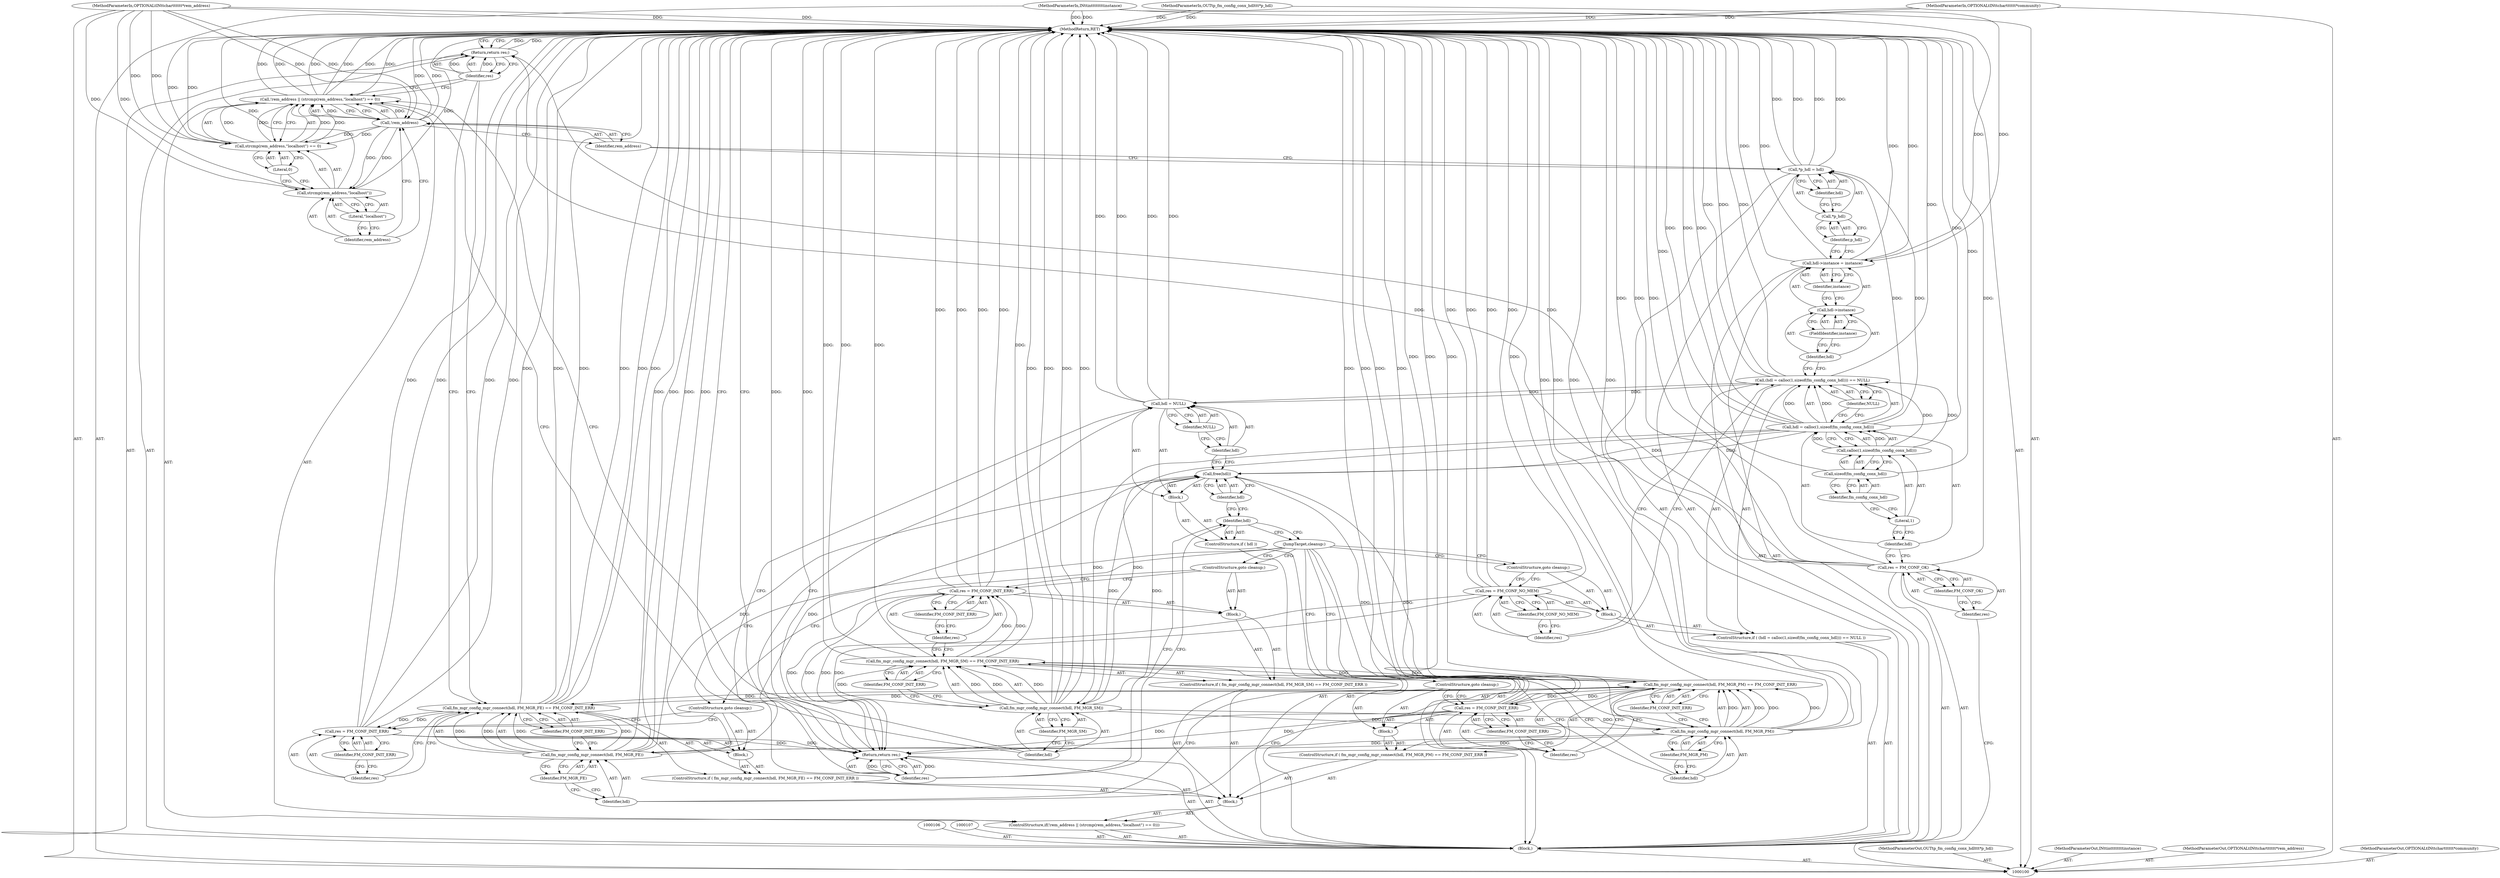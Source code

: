 digraph "1_opa-ff_c5759e7b76f5bf844be6c6641cc1b356bbc83869_2" {
"1000190" [label="(MethodReturn,RET)"];
"1000108" [label="(Call,res = FM_CONF_OK)"];
"1000109" [label="(Identifier,res)"];
"1000110" [label="(Identifier,FM_CONF_OK)"];
"1000111" [label="(ControlStructure,if ( (hdl = calloc(1,sizeof(fm_config_conx_hdl))) == NULL ))"];
"1000115" [label="(Call,calloc(1,sizeof(fm_config_conx_hdl)))"];
"1000116" [label="(Literal,1)"];
"1000117" [label="(Call,sizeof(fm_config_conx_hdl))"];
"1000118" [label="(Identifier,fm_config_conx_hdl)"];
"1000119" [label="(Identifier,NULL)"];
"1000112" [label="(Call,(hdl = calloc(1,sizeof(fm_config_conx_hdl))) == NULL)"];
"1000113" [label="(Call,hdl = calloc(1,sizeof(fm_config_conx_hdl)))"];
"1000114" [label="(Identifier,hdl)"];
"1000120" [label="(Block,)"];
"1000121" [label="(Call,res = FM_CONF_NO_MEM)"];
"1000122" [label="(Identifier,res)"];
"1000123" [label="(Identifier,FM_CONF_NO_MEM)"];
"1000124" [label="(ControlStructure,goto cleanup;)"];
"1000125" [label="(Call,hdl->instance = instance)"];
"1000126" [label="(Call,hdl->instance)"];
"1000127" [label="(Identifier,hdl)"];
"1000129" [label="(Identifier,instance)"];
"1000128" [label="(FieldIdentifier,instance)"];
"1000130" [label="(Call,*p_hdl = hdl)"];
"1000131" [label="(Call,*p_hdl)"];
"1000133" [label="(Identifier,hdl)"];
"1000132" [label="(Identifier,p_hdl)"];
"1000134" [label="(ControlStructure,if(!rem_address || (strcmp(rem_address,\"localhost\") == 0)))"];
"1000138" [label="(Call,strcmp(rem_address,\"localhost\") == 0)"];
"1000139" [label="(Call,strcmp(rem_address,\"localhost\"))"];
"1000140" [label="(Identifier,rem_address)"];
"1000135" [label="(Call,!rem_address || (strcmp(rem_address,\"localhost\") == 0))"];
"1000136" [label="(Call,!rem_address)"];
"1000141" [label="(Literal,\"localhost\")"];
"1000137" [label="(Identifier,rem_address)"];
"1000142" [label="(Literal,0)"];
"1000143" [label="(Block,)"];
"1000144" [label="(ControlStructure,if ( fm_mgr_config_mgr_connect(hdl, FM_MGR_SM) == FM_CONF_INIT_ERR ))"];
"1000147" [label="(Identifier,hdl)"];
"1000148" [label="(Identifier,FM_MGR_SM)"];
"1000149" [label="(Identifier,FM_CONF_INIT_ERR)"];
"1000145" [label="(Call,fm_mgr_config_mgr_connect(hdl, FM_MGR_SM) == FM_CONF_INIT_ERR)"];
"1000146" [label="(Call,fm_mgr_config_mgr_connect(hdl, FM_MGR_SM))"];
"1000150" [label="(Block,)"];
"1000151" [label="(Call,res = FM_CONF_INIT_ERR)"];
"1000152" [label="(Identifier,res)"];
"1000153" [label="(Identifier,FM_CONF_INIT_ERR)"];
"1000154" [label="(ControlStructure,goto cleanup;)"];
"1000101" [label="(MethodParameterIn,OUT\tp_fm_config_conx_hdlt\t\t*p_hdl)"];
"1000252" [label="(MethodParameterOut,OUT\tp_fm_config_conx_hdlt\t\t*p_hdl)"];
"1000155" [label="(ControlStructure,if ( fm_mgr_config_mgr_connect(hdl, FM_MGR_PM) == FM_CONF_INIT_ERR ))"];
"1000158" [label="(Identifier,hdl)"];
"1000159" [label="(Identifier,FM_MGR_PM)"];
"1000160" [label="(Identifier,FM_CONF_INIT_ERR)"];
"1000156" [label="(Call,fm_mgr_config_mgr_connect(hdl, FM_MGR_PM) == FM_CONF_INIT_ERR)"];
"1000157" [label="(Call,fm_mgr_config_mgr_connect(hdl, FM_MGR_PM))"];
"1000161" [label="(Block,)"];
"1000162" [label="(Call,res = FM_CONF_INIT_ERR)"];
"1000163" [label="(Identifier,res)"];
"1000164" [label="(Identifier,FM_CONF_INIT_ERR)"];
"1000165" [label="(ControlStructure,goto cleanup;)"];
"1000166" [label="(ControlStructure,if ( fm_mgr_config_mgr_connect(hdl, FM_MGR_FE) == FM_CONF_INIT_ERR ))"];
"1000169" [label="(Identifier,hdl)"];
"1000170" [label="(Identifier,FM_MGR_FE)"];
"1000171" [label="(Identifier,FM_CONF_INIT_ERR)"];
"1000167" [label="(Call,fm_mgr_config_mgr_connect(hdl, FM_MGR_FE) == FM_CONF_INIT_ERR)"];
"1000168" [label="(Call,fm_mgr_config_mgr_connect(hdl, FM_MGR_FE))"];
"1000172" [label="(Block,)"];
"1000173" [label="(Call,res = FM_CONF_INIT_ERR)"];
"1000174" [label="(Identifier,res)"];
"1000175" [label="(Identifier,FM_CONF_INIT_ERR)"];
"1000102" [label="(MethodParameterIn,IN\t\tint\t\t\t\t\t\t\tinstance)"];
"1000253" [label="(MethodParameterOut,IN\t\tint\t\t\t\t\t\t\tinstance)"];
"1000176" [label="(ControlStructure,goto cleanup;)"];
"1000177" [label="(Return,return res;)"];
"1000178" [label="(Identifier,res)"];
"1000179" [label="(JumpTarget,cleanup:)"];
"1000180" [label="(ControlStructure,if ( hdl ))"];
"1000182" [label="(Block,)"];
"1000181" [label="(Identifier,hdl)"];
"1000183" [label="(Call,free(hdl))"];
"1000184" [label="(Identifier,hdl)"];
"1000185" [label="(Call,hdl = NULL)"];
"1000186" [label="(Identifier,hdl)"];
"1000187" [label="(Identifier,NULL)"];
"1000103" [label="(MethodParameterIn,OPTIONAL\tIN\t\tchar\t\t\t\t\t\t*rem_address)"];
"1000254" [label="(MethodParameterOut,OPTIONAL\tIN\t\tchar\t\t\t\t\t\t*rem_address)"];
"1000188" [label="(Return,return res;)"];
"1000189" [label="(Identifier,res)"];
"1000104" [label="(MethodParameterIn,OPTIONAL\tIN\t\tchar\t\t\t\t\t\t*community)"];
"1000255" [label="(MethodParameterOut,OPTIONAL\tIN\t\tchar\t\t\t\t\t\t*community)"];
"1000105" [label="(Block,)"];
"1000190" -> "1000100"  [label="AST: "];
"1000190" -> "1000177"  [label="CFG: "];
"1000190" -> "1000188"  [label="CFG: "];
"1000188" -> "1000190"  [label="DDG: "];
"1000177" -> "1000190"  [label="DDG: "];
"1000185" -> "1000190"  [label="DDG: "];
"1000185" -> "1000190"  [label="DDG: "];
"1000168" -> "1000190"  [label="DDG: "];
"1000168" -> "1000190"  [label="DDG: "];
"1000156" -> "1000190"  [label="DDG: "];
"1000156" -> "1000190"  [label="DDG: "];
"1000104" -> "1000190"  [label="DDG: "];
"1000113" -> "1000190"  [label="DDG: "];
"1000113" -> "1000190"  [label="DDG: "];
"1000146" -> "1000190"  [label="DDG: "];
"1000146" -> "1000190"  [label="DDG: "];
"1000151" -> "1000190"  [label="DDG: "];
"1000151" -> "1000190"  [label="DDG: "];
"1000117" -> "1000190"  [label="DDG: "];
"1000112" -> "1000190"  [label="DDG: "];
"1000112" -> "1000190"  [label="DDG: "];
"1000130" -> "1000190"  [label="DDG: "];
"1000130" -> "1000190"  [label="DDG: "];
"1000157" -> "1000190"  [label="DDG: "];
"1000157" -> "1000190"  [label="DDG: "];
"1000167" -> "1000190"  [label="DDG: "];
"1000167" -> "1000190"  [label="DDG: "];
"1000167" -> "1000190"  [label="DDG: "];
"1000162" -> "1000190"  [label="DDG: "];
"1000162" -> "1000190"  [label="DDG: "];
"1000125" -> "1000190"  [label="DDG: "];
"1000125" -> "1000190"  [label="DDG: "];
"1000121" -> "1000190"  [label="DDG: "];
"1000121" -> "1000190"  [label="DDG: "];
"1000138" -> "1000190"  [label="DDG: "];
"1000139" -> "1000190"  [label="DDG: "];
"1000103" -> "1000190"  [label="DDG: "];
"1000102" -> "1000190"  [label="DDG: "];
"1000135" -> "1000190"  [label="DDG: "];
"1000135" -> "1000190"  [label="DDG: "];
"1000135" -> "1000190"  [label="DDG: "];
"1000101" -> "1000190"  [label="DDG: "];
"1000108" -> "1000190"  [label="DDG: "];
"1000108" -> "1000190"  [label="DDG: "];
"1000145" -> "1000190"  [label="DDG: "];
"1000145" -> "1000190"  [label="DDG: "];
"1000173" -> "1000190"  [label="DDG: "];
"1000173" -> "1000190"  [label="DDG: "];
"1000136" -> "1000190"  [label="DDG: "];
"1000108" -> "1000105"  [label="AST: "];
"1000108" -> "1000110"  [label="CFG: "];
"1000109" -> "1000108"  [label="AST: "];
"1000110" -> "1000108"  [label="AST: "];
"1000114" -> "1000108"  [label="CFG: "];
"1000108" -> "1000190"  [label="DDG: "];
"1000108" -> "1000190"  [label="DDG: "];
"1000108" -> "1000177"  [label="DDG: "];
"1000109" -> "1000108"  [label="AST: "];
"1000109" -> "1000100"  [label="CFG: "];
"1000110" -> "1000109"  [label="CFG: "];
"1000110" -> "1000108"  [label="AST: "];
"1000110" -> "1000109"  [label="CFG: "];
"1000108" -> "1000110"  [label="CFG: "];
"1000111" -> "1000105"  [label="AST: "];
"1000112" -> "1000111"  [label="AST: "];
"1000120" -> "1000111"  [label="AST: "];
"1000115" -> "1000113"  [label="AST: "];
"1000115" -> "1000117"  [label="CFG: "];
"1000116" -> "1000115"  [label="AST: "];
"1000117" -> "1000115"  [label="AST: "];
"1000113" -> "1000115"  [label="CFG: "];
"1000115" -> "1000112"  [label="DDG: "];
"1000115" -> "1000113"  [label="DDG: "];
"1000116" -> "1000115"  [label="AST: "];
"1000116" -> "1000114"  [label="CFG: "];
"1000118" -> "1000116"  [label="CFG: "];
"1000117" -> "1000115"  [label="AST: "];
"1000117" -> "1000118"  [label="CFG: "];
"1000118" -> "1000117"  [label="AST: "];
"1000115" -> "1000117"  [label="CFG: "];
"1000117" -> "1000190"  [label="DDG: "];
"1000118" -> "1000117"  [label="AST: "];
"1000118" -> "1000116"  [label="CFG: "];
"1000117" -> "1000118"  [label="CFG: "];
"1000119" -> "1000112"  [label="AST: "];
"1000119" -> "1000113"  [label="CFG: "];
"1000112" -> "1000119"  [label="CFG: "];
"1000112" -> "1000111"  [label="AST: "];
"1000112" -> "1000119"  [label="CFG: "];
"1000113" -> "1000112"  [label="AST: "];
"1000119" -> "1000112"  [label="AST: "];
"1000122" -> "1000112"  [label="CFG: "];
"1000127" -> "1000112"  [label="CFG: "];
"1000112" -> "1000190"  [label="DDG: "];
"1000112" -> "1000190"  [label="DDG: "];
"1000113" -> "1000112"  [label="DDG: "];
"1000115" -> "1000112"  [label="DDG: "];
"1000112" -> "1000185"  [label="DDG: "];
"1000113" -> "1000112"  [label="AST: "];
"1000113" -> "1000115"  [label="CFG: "];
"1000114" -> "1000113"  [label="AST: "];
"1000115" -> "1000113"  [label="AST: "];
"1000119" -> "1000113"  [label="CFG: "];
"1000113" -> "1000190"  [label="DDG: "];
"1000113" -> "1000190"  [label="DDG: "];
"1000113" -> "1000112"  [label="DDG: "];
"1000115" -> "1000113"  [label="DDG: "];
"1000113" -> "1000130"  [label="DDG: "];
"1000113" -> "1000146"  [label="DDG: "];
"1000113" -> "1000183"  [label="DDG: "];
"1000114" -> "1000113"  [label="AST: "];
"1000114" -> "1000108"  [label="CFG: "];
"1000116" -> "1000114"  [label="CFG: "];
"1000120" -> "1000111"  [label="AST: "];
"1000121" -> "1000120"  [label="AST: "];
"1000124" -> "1000120"  [label="AST: "];
"1000121" -> "1000120"  [label="AST: "];
"1000121" -> "1000123"  [label="CFG: "];
"1000122" -> "1000121"  [label="AST: "];
"1000123" -> "1000121"  [label="AST: "];
"1000124" -> "1000121"  [label="CFG: "];
"1000121" -> "1000190"  [label="DDG: "];
"1000121" -> "1000190"  [label="DDG: "];
"1000121" -> "1000188"  [label="DDG: "];
"1000122" -> "1000121"  [label="AST: "];
"1000122" -> "1000112"  [label="CFG: "];
"1000123" -> "1000122"  [label="CFG: "];
"1000123" -> "1000121"  [label="AST: "];
"1000123" -> "1000122"  [label="CFG: "];
"1000121" -> "1000123"  [label="CFG: "];
"1000124" -> "1000120"  [label="AST: "];
"1000124" -> "1000121"  [label="CFG: "];
"1000179" -> "1000124"  [label="CFG: "];
"1000125" -> "1000105"  [label="AST: "];
"1000125" -> "1000129"  [label="CFG: "];
"1000126" -> "1000125"  [label="AST: "];
"1000129" -> "1000125"  [label="AST: "];
"1000132" -> "1000125"  [label="CFG: "];
"1000125" -> "1000190"  [label="DDG: "];
"1000125" -> "1000190"  [label="DDG: "];
"1000102" -> "1000125"  [label="DDG: "];
"1000126" -> "1000125"  [label="AST: "];
"1000126" -> "1000128"  [label="CFG: "];
"1000127" -> "1000126"  [label="AST: "];
"1000128" -> "1000126"  [label="AST: "];
"1000129" -> "1000126"  [label="CFG: "];
"1000127" -> "1000126"  [label="AST: "];
"1000127" -> "1000112"  [label="CFG: "];
"1000128" -> "1000127"  [label="CFG: "];
"1000129" -> "1000125"  [label="AST: "];
"1000129" -> "1000126"  [label="CFG: "];
"1000125" -> "1000129"  [label="CFG: "];
"1000128" -> "1000126"  [label="AST: "];
"1000128" -> "1000127"  [label="CFG: "];
"1000126" -> "1000128"  [label="CFG: "];
"1000130" -> "1000105"  [label="AST: "];
"1000130" -> "1000133"  [label="CFG: "];
"1000131" -> "1000130"  [label="AST: "];
"1000133" -> "1000130"  [label="AST: "];
"1000137" -> "1000130"  [label="CFG: "];
"1000130" -> "1000190"  [label="DDG: "];
"1000130" -> "1000190"  [label="DDG: "];
"1000113" -> "1000130"  [label="DDG: "];
"1000131" -> "1000130"  [label="AST: "];
"1000131" -> "1000132"  [label="CFG: "];
"1000132" -> "1000131"  [label="AST: "];
"1000133" -> "1000131"  [label="CFG: "];
"1000133" -> "1000130"  [label="AST: "];
"1000133" -> "1000131"  [label="CFG: "];
"1000130" -> "1000133"  [label="CFG: "];
"1000132" -> "1000131"  [label="AST: "];
"1000132" -> "1000125"  [label="CFG: "];
"1000131" -> "1000132"  [label="CFG: "];
"1000134" -> "1000105"  [label="AST: "];
"1000135" -> "1000134"  [label="AST: "];
"1000143" -> "1000134"  [label="AST: "];
"1000138" -> "1000135"  [label="AST: "];
"1000138" -> "1000142"  [label="CFG: "];
"1000139" -> "1000138"  [label="AST: "];
"1000142" -> "1000138"  [label="AST: "];
"1000135" -> "1000138"  [label="CFG: "];
"1000138" -> "1000190"  [label="DDG: "];
"1000138" -> "1000135"  [label="DDG: "];
"1000138" -> "1000135"  [label="DDG: "];
"1000136" -> "1000138"  [label="DDG: "];
"1000103" -> "1000138"  [label="DDG: "];
"1000139" -> "1000138"  [label="AST: "];
"1000139" -> "1000141"  [label="CFG: "];
"1000140" -> "1000139"  [label="AST: "];
"1000141" -> "1000139"  [label="AST: "];
"1000142" -> "1000139"  [label="CFG: "];
"1000139" -> "1000190"  [label="DDG: "];
"1000136" -> "1000139"  [label="DDG: "];
"1000103" -> "1000139"  [label="DDG: "];
"1000140" -> "1000139"  [label="AST: "];
"1000140" -> "1000136"  [label="CFG: "];
"1000141" -> "1000140"  [label="CFG: "];
"1000135" -> "1000134"  [label="AST: "];
"1000135" -> "1000136"  [label="CFG: "];
"1000135" -> "1000138"  [label="CFG: "];
"1000136" -> "1000135"  [label="AST: "];
"1000138" -> "1000135"  [label="AST: "];
"1000147" -> "1000135"  [label="CFG: "];
"1000178" -> "1000135"  [label="CFG: "];
"1000135" -> "1000190"  [label="DDG: "];
"1000135" -> "1000190"  [label="DDG: "];
"1000135" -> "1000190"  [label="DDG: "];
"1000136" -> "1000135"  [label="DDG: "];
"1000138" -> "1000135"  [label="DDG: "];
"1000138" -> "1000135"  [label="DDG: "];
"1000136" -> "1000135"  [label="AST: "];
"1000136" -> "1000137"  [label="CFG: "];
"1000137" -> "1000136"  [label="AST: "];
"1000140" -> "1000136"  [label="CFG: "];
"1000135" -> "1000136"  [label="CFG: "];
"1000136" -> "1000190"  [label="DDG: "];
"1000136" -> "1000135"  [label="DDG: "];
"1000103" -> "1000136"  [label="DDG: "];
"1000136" -> "1000138"  [label="DDG: "];
"1000136" -> "1000139"  [label="DDG: "];
"1000141" -> "1000139"  [label="AST: "];
"1000141" -> "1000140"  [label="CFG: "];
"1000139" -> "1000141"  [label="CFG: "];
"1000137" -> "1000136"  [label="AST: "];
"1000137" -> "1000130"  [label="CFG: "];
"1000136" -> "1000137"  [label="CFG: "];
"1000142" -> "1000138"  [label="AST: "];
"1000142" -> "1000139"  [label="CFG: "];
"1000138" -> "1000142"  [label="CFG: "];
"1000143" -> "1000134"  [label="AST: "];
"1000144" -> "1000143"  [label="AST: "];
"1000155" -> "1000143"  [label="AST: "];
"1000166" -> "1000143"  [label="AST: "];
"1000144" -> "1000143"  [label="AST: "];
"1000145" -> "1000144"  [label="AST: "];
"1000150" -> "1000144"  [label="AST: "];
"1000147" -> "1000146"  [label="AST: "];
"1000147" -> "1000135"  [label="CFG: "];
"1000148" -> "1000147"  [label="CFG: "];
"1000148" -> "1000146"  [label="AST: "];
"1000148" -> "1000147"  [label="CFG: "];
"1000146" -> "1000148"  [label="CFG: "];
"1000149" -> "1000145"  [label="AST: "];
"1000149" -> "1000146"  [label="CFG: "];
"1000145" -> "1000149"  [label="CFG: "];
"1000145" -> "1000144"  [label="AST: "];
"1000145" -> "1000149"  [label="CFG: "];
"1000146" -> "1000145"  [label="AST: "];
"1000149" -> "1000145"  [label="AST: "];
"1000152" -> "1000145"  [label="CFG: "];
"1000158" -> "1000145"  [label="CFG: "];
"1000145" -> "1000190"  [label="DDG: "];
"1000145" -> "1000190"  [label="DDG: "];
"1000146" -> "1000145"  [label="DDG: "];
"1000146" -> "1000145"  [label="DDG: "];
"1000145" -> "1000151"  [label="DDG: "];
"1000145" -> "1000156"  [label="DDG: "];
"1000146" -> "1000145"  [label="AST: "];
"1000146" -> "1000148"  [label="CFG: "];
"1000147" -> "1000146"  [label="AST: "];
"1000148" -> "1000146"  [label="AST: "];
"1000149" -> "1000146"  [label="CFG: "];
"1000146" -> "1000190"  [label="DDG: "];
"1000146" -> "1000190"  [label="DDG: "];
"1000146" -> "1000145"  [label="DDG: "];
"1000146" -> "1000145"  [label="DDG: "];
"1000113" -> "1000146"  [label="DDG: "];
"1000146" -> "1000157"  [label="DDG: "];
"1000146" -> "1000183"  [label="DDG: "];
"1000150" -> "1000144"  [label="AST: "];
"1000151" -> "1000150"  [label="AST: "];
"1000154" -> "1000150"  [label="AST: "];
"1000151" -> "1000150"  [label="AST: "];
"1000151" -> "1000153"  [label="CFG: "];
"1000152" -> "1000151"  [label="AST: "];
"1000153" -> "1000151"  [label="AST: "];
"1000154" -> "1000151"  [label="CFG: "];
"1000151" -> "1000190"  [label="DDG: "];
"1000151" -> "1000190"  [label="DDG: "];
"1000145" -> "1000151"  [label="DDG: "];
"1000151" -> "1000188"  [label="DDG: "];
"1000152" -> "1000151"  [label="AST: "];
"1000152" -> "1000145"  [label="CFG: "];
"1000153" -> "1000152"  [label="CFG: "];
"1000153" -> "1000151"  [label="AST: "];
"1000153" -> "1000152"  [label="CFG: "];
"1000151" -> "1000153"  [label="CFG: "];
"1000154" -> "1000150"  [label="AST: "];
"1000154" -> "1000151"  [label="CFG: "];
"1000179" -> "1000154"  [label="CFG: "];
"1000101" -> "1000100"  [label="AST: "];
"1000101" -> "1000190"  [label="DDG: "];
"1000252" -> "1000100"  [label="AST: "];
"1000155" -> "1000143"  [label="AST: "];
"1000156" -> "1000155"  [label="AST: "];
"1000161" -> "1000155"  [label="AST: "];
"1000158" -> "1000157"  [label="AST: "];
"1000158" -> "1000145"  [label="CFG: "];
"1000159" -> "1000158"  [label="CFG: "];
"1000159" -> "1000157"  [label="AST: "];
"1000159" -> "1000158"  [label="CFG: "];
"1000157" -> "1000159"  [label="CFG: "];
"1000160" -> "1000156"  [label="AST: "];
"1000160" -> "1000157"  [label="CFG: "];
"1000156" -> "1000160"  [label="CFG: "];
"1000156" -> "1000155"  [label="AST: "];
"1000156" -> "1000160"  [label="CFG: "];
"1000157" -> "1000156"  [label="AST: "];
"1000160" -> "1000156"  [label="AST: "];
"1000163" -> "1000156"  [label="CFG: "];
"1000169" -> "1000156"  [label="CFG: "];
"1000156" -> "1000190"  [label="DDG: "];
"1000156" -> "1000190"  [label="DDG: "];
"1000157" -> "1000156"  [label="DDG: "];
"1000157" -> "1000156"  [label="DDG: "];
"1000145" -> "1000156"  [label="DDG: "];
"1000156" -> "1000162"  [label="DDG: "];
"1000156" -> "1000167"  [label="DDG: "];
"1000157" -> "1000156"  [label="AST: "];
"1000157" -> "1000159"  [label="CFG: "];
"1000158" -> "1000157"  [label="AST: "];
"1000159" -> "1000157"  [label="AST: "];
"1000160" -> "1000157"  [label="CFG: "];
"1000157" -> "1000190"  [label="DDG: "];
"1000157" -> "1000190"  [label="DDG: "];
"1000157" -> "1000156"  [label="DDG: "];
"1000157" -> "1000156"  [label="DDG: "];
"1000146" -> "1000157"  [label="DDG: "];
"1000157" -> "1000168"  [label="DDG: "];
"1000157" -> "1000183"  [label="DDG: "];
"1000161" -> "1000155"  [label="AST: "];
"1000162" -> "1000161"  [label="AST: "];
"1000165" -> "1000161"  [label="AST: "];
"1000162" -> "1000161"  [label="AST: "];
"1000162" -> "1000164"  [label="CFG: "];
"1000163" -> "1000162"  [label="AST: "];
"1000164" -> "1000162"  [label="AST: "];
"1000165" -> "1000162"  [label="CFG: "];
"1000162" -> "1000190"  [label="DDG: "];
"1000162" -> "1000190"  [label="DDG: "];
"1000156" -> "1000162"  [label="DDG: "];
"1000162" -> "1000188"  [label="DDG: "];
"1000163" -> "1000162"  [label="AST: "];
"1000163" -> "1000156"  [label="CFG: "];
"1000164" -> "1000163"  [label="CFG: "];
"1000164" -> "1000162"  [label="AST: "];
"1000164" -> "1000163"  [label="CFG: "];
"1000162" -> "1000164"  [label="CFG: "];
"1000165" -> "1000161"  [label="AST: "];
"1000165" -> "1000162"  [label="CFG: "];
"1000179" -> "1000165"  [label="CFG: "];
"1000166" -> "1000143"  [label="AST: "];
"1000167" -> "1000166"  [label="AST: "];
"1000172" -> "1000166"  [label="AST: "];
"1000169" -> "1000168"  [label="AST: "];
"1000169" -> "1000156"  [label="CFG: "];
"1000170" -> "1000169"  [label="CFG: "];
"1000170" -> "1000168"  [label="AST: "];
"1000170" -> "1000169"  [label="CFG: "];
"1000168" -> "1000170"  [label="CFG: "];
"1000171" -> "1000167"  [label="AST: "];
"1000171" -> "1000168"  [label="CFG: "];
"1000167" -> "1000171"  [label="CFG: "];
"1000167" -> "1000166"  [label="AST: "];
"1000167" -> "1000171"  [label="CFG: "];
"1000168" -> "1000167"  [label="AST: "];
"1000171" -> "1000167"  [label="AST: "];
"1000174" -> "1000167"  [label="CFG: "];
"1000178" -> "1000167"  [label="CFG: "];
"1000167" -> "1000190"  [label="DDG: "];
"1000167" -> "1000190"  [label="DDG: "];
"1000167" -> "1000190"  [label="DDG: "];
"1000168" -> "1000167"  [label="DDG: "];
"1000168" -> "1000167"  [label="DDG: "];
"1000156" -> "1000167"  [label="DDG: "];
"1000167" -> "1000173"  [label="DDG: "];
"1000168" -> "1000167"  [label="AST: "];
"1000168" -> "1000170"  [label="CFG: "];
"1000169" -> "1000168"  [label="AST: "];
"1000170" -> "1000168"  [label="AST: "];
"1000171" -> "1000168"  [label="CFG: "];
"1000168" -> "1000190"  [label="DDG: "];
"1000168" -> "1000190"  [label="DDG: "];
"1000168" -> "1000167"  [label="DDG: "];
"1000168" -> "1000167"  [label="DDG: "];
"1000157" -> "1000168"  [label="DDG: "];
"1000168" -> "1000183"  [label="DDG: "];
"1000172" -> "1000166"  [label="AST: "];
"1000173" -> "1000172"  [label="AST: "];
"1000176" -> "1000172"  [label="AST: "];
"1000173" -> "1000172"  [label="AST: "];
"1000173" -> "1000175"  [label="CFG: "];
"1000174" -> "1000173"  [label="AST: "];
"1000175" -> "1000173"  [label="AST: "];
"1000176" -> "1000173"  [label="CFG: "];
"1000173" -> "1000190"  [label="DDG: "];
"1000173" -> "1000190"  [label="DDG: "];
"1000167" -> "1000173"  [label="DDG: "];
"1000173" -> "1000188"  [label="DDG: "];
"1000174" -> "1000173"  [label="AST: "];
"1000174" -> "1000167"  [label="CFG: "];
"1000175" -> "1000174"  [label="CFG: "];
"1000175" -> "1000173"  [label="AST: "];
"1000175" -> "1000174"  [label="CFG: "];
"1000173" -> "1000175"  [label="CFG: "];
"1000102" -> "1000100"  [label="AST: "];
"1000102" -> "1000190"  [label="DDG: "];
"1000102" -> "1000125"  [label="DDG: "];
"1000253" -> "1000100"  [label="AST: "];
"1000176" -> "1000172"  [label="AST: "];
"1000176" -> "1000173"  [label="CFG: "];
"1000179" -> "1000176"  [label="CFG: "];
"1000177" -> "1000105"  [label="AST: "];
"1000177" -> "1000178"  [label="CFG: "];
"1000178" -> "1000177"  [label="AST: "];
"1000190" -> "1000177"  [label="CFG: "];
"1000177" -> "1000190"  [label="DDG: "];
"1000178" -> "1000177"  [label="DDG: "];
"1000108" -> "1000177"  [label="DDG: "];
"1000178" -> "1000177"  [label="AST: "];
"1000178" -> "1000167"  [label="CFG: "];
"1000178" -> "1000135"  [label="CFG: "];
"1000177" -> "1000178"  [label="CFG: "];
"1000178" -> "1000177"  [label="DDG: "];
"1000179" -> "1000105"  [label="AST: "];
"1000179" -> "1000124"  [label="CFG: "];
"1000179" -> "1000154"  [label="CFG: "];
"1000179" -> "1000165"  [label="CFG: "];
"1000179" -> "1000176"  [label="CFG: "];
"1000181" -> "1000179"  [label="CFG: "];
"1000180" -> "1000105"  [label="AST: "];
"1000181" -> "1000180"  [label="AST: "];
"1000182" -> "1000180"  [label="AST: "];
"1000182" -> "1000180"  [label="AST: "];
"1000183" -> "1000182"  [label="AST: "];
"1000185" -> "1000182"  [label="AST: "];
"1000181" -> "1000180"  [label="AST: "];
"1000181" -> "1000179"  [label="CFG: "];
"1000184" -> "1000181"  [label="CFG: "];
"1000189" -> "1000181"  [label="CFG: "];
"1000183" -> "1000182"  [label="AST: "];
"1000183" -> "1000184"  [label="CFG: "];
"1000184" -> "1000183"  [label="AST: "];
"1000186" -> "1000183"  [label="CFG: "];
"1000168" -> "1000183"  [label="DDG: "];
"1000113" -> "1000183"  [label="DDG: "];
"1000157" -> "1000183"  [label="DDG: "];
"1000146" -> "1000183"  [label="DDG: "];
"1000184" -> "1000183"  [label="AST: "];
"1000184" -> "1000181"  [label="CFG: "];
"1000183" -> "1000184"  [label="CFG: "];
"1000185" -> "1000182"  [label="AST: "];
"1000185" -> "1000187"  [label="CFG: "];
"1000186" -> "1000185"  [label="AST: "];
"1000187" -> "1000185"  [label="AST: "];
"1000189" -> "1000185"  [label="CFG: "];
"1000185" -> "1000190"  [label="DDG: "];
"1000185" -> "1000190"  [label="DDG: "];
"1000112" -> "1000185"  [label="DDG: "];
"1000186" -> "1000185"  [label="AST: "];
"1000186" -> "1000183"  [label="CFG: "];
"1000187" -> "1000186"  [label="CFG: "];
"1000187" -> "1000185"  [label="AST: "];
"1000187" -> "1000186"  [label="CFG: "];
"1000185" -> "1000187"  [label="CFG: "];
"1000103" -> "1000100"  [label="AST: "];
"1000103" -> "1000190"  [label="DDG: "];
"1000103" -> "1000136"  [label="DDG: "];
"1000103" -> "1000138"  [label="DDG: "];
"1000103" -> "1000139"  [label="DDG: "];
"1000254" -> "1000100"  [label="AST: "];
"1000188" -> "1000105"  [label="AST: "];
"1000188" -> "1000189"  [label="CFG: "];
"1000189" -> "1000188"  [label="AST: "];
"1000190" -> "1000188"  [label="CFG: "];
"1000188" -> "1000190"  [label="DDG: "];
"1000189" -> "1000188"  [label="DDG: "];
"1000151" -> "1000188"  [label="DDG: "];
"1000121" -> "1000188"  [label="DDG: "];
"1000162" -> "1000188"  [label="DDG: "];
"1000173" -> "1000188"  [label="DDG: "];
"1000189" -> "1000188"  [label="AST: "];
"1000189" -> "1000185"  [label="CFG: "];
"1000189" -> "1000181"  [label="CFG: "];
"1000188" -> "1000189"  [label="CFG: "];
"1000189" -> "1000188"  [label="DDG: "];
"1000104" -> "1000100"  [label="AST: "];
"1000104" -> "1000190"  [label="DDG: "];
"1000255" -> "1000100"  [label="AST: "];
"1000105" -> "1000100"  [label="AST: "];
"1000106" -> "1000105"  [label="AST: "];
"1000107" -> "1000105"  [label="AST: "];
"1000108" -> "1000105"  [label="AST: "];
"1000111" -> "1000105"  [label="AST: "];
"1000125" -> "1000105"  [label="AST: "];
"1000130" -> "1000105"  [label="AST: "];
"1000134" -> "1000105"  [label="AST: "];
"1000177" -> "1000105"  [label="AST: "];
"1000179" -> "1000105"  [label="AST: "];
"1000180" -> "1000105"  [label="AST: "];
"1000188" -> "1000105"  [label="AST: "];
}
